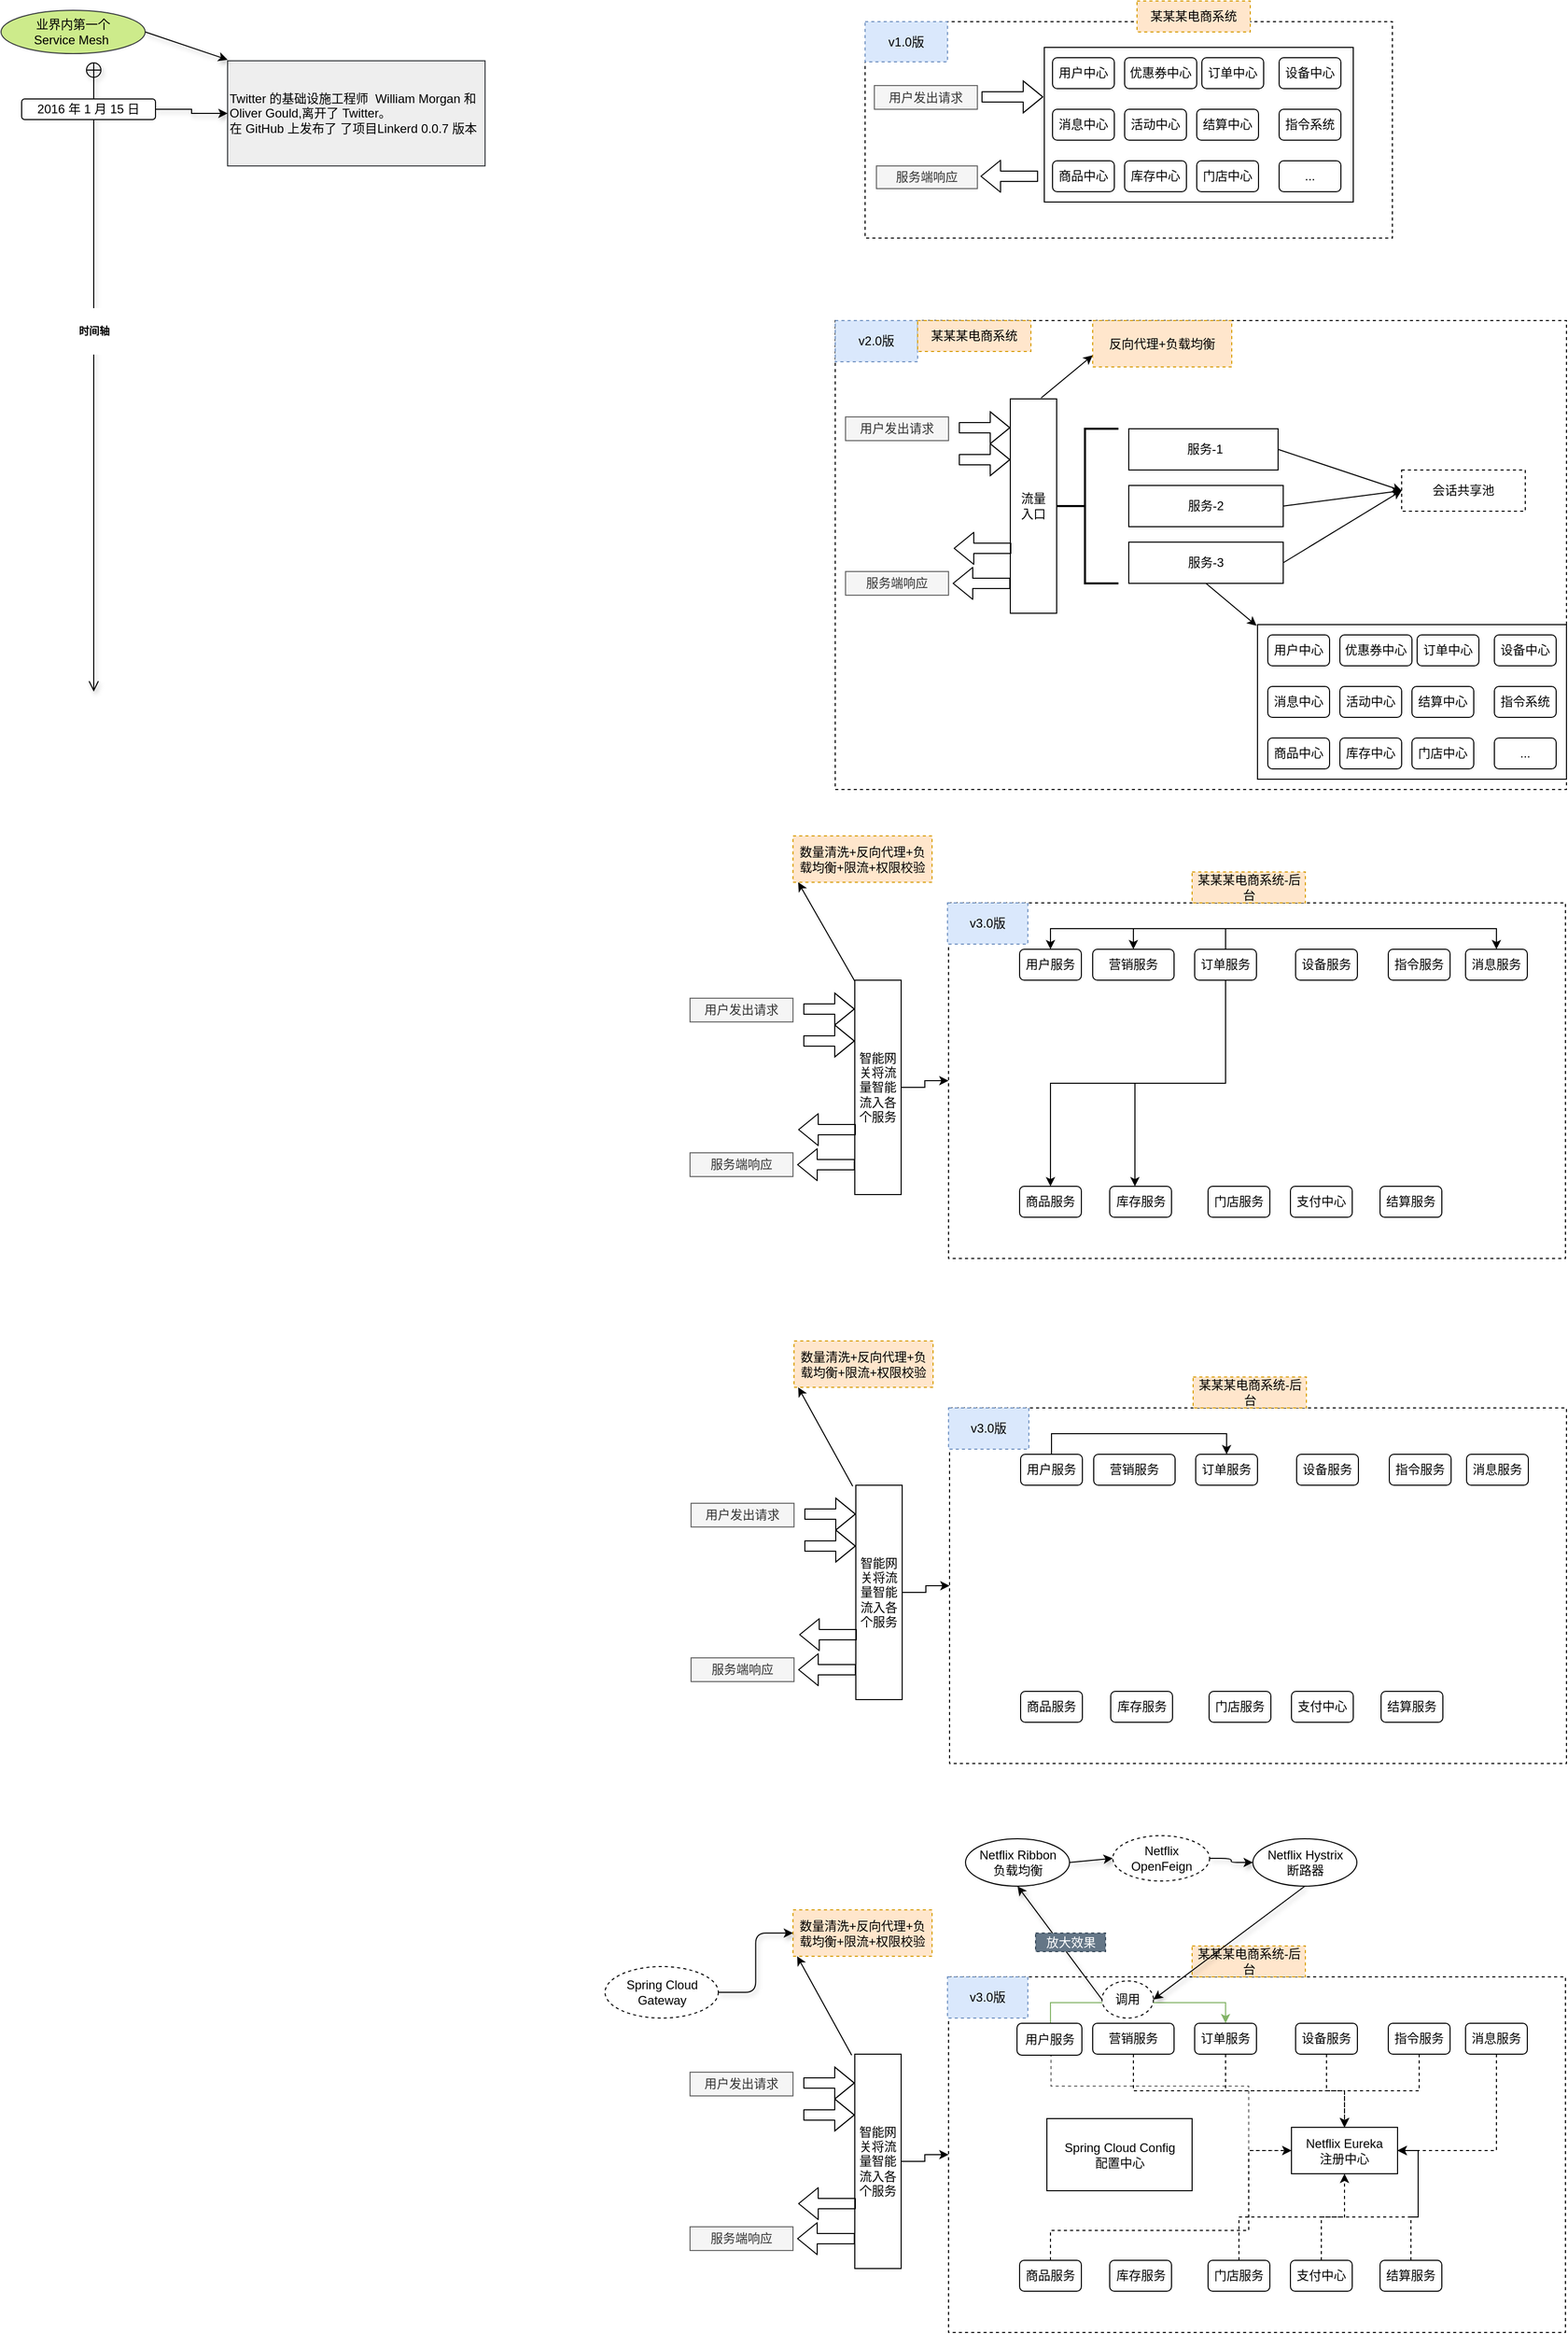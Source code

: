 <mxfile version="10.8.7" type="github"><diagram id="asRTKqdjKXouexTTnZNi" name="Page-1"><mxGraphModel dx="2162" dy="776" grid="1" gridSize="10" guides="1" tooltips="1" connect="1" arrows="1" fold="1" page="1" pageScale="1" pageWidth="827" pageHeight="1169" math="0" shadow="0"><root><mxCell id="0"/><mxCell id="1" parent="0"/><mxCell id="nvQcci1nYq-k1GDiDr36-81" value="" style="rounded=0;whiteSpace=wrap;html=1;dashed=1;" parent="1" vertex="1"><mxGeometry x="120" y="875" width="599" height="345" as="geometry"/></mxCell><mxCell id="nvQcci1nYq-k1GDiDr36-45" value="" style="rounded=0;whiteSpace=wrap;html=1;dashed=1;" parent="1" vertex="1"><mxGeometry x="10" y="310" width="710" height="455" as="geometry"/></mxCell><mxCell id="nvQcci1nYq-k1GDiDr36-41" value="" style="rounded=0;whiteSpace=wrap;html=1;dashed=1;" parent="1" vertex="1"><mxGeometry x="39" y="20" width="512" height="210" as="geometry"/></mxCell><mxCell id="DJ6tr1pTwJDCxj9lopBI-1" value="" style="rounded=0;whiteSpace=wrap;html=1;" parent="1" vertex="1"><mxGeometry x="420" y="605" width="300" height="150" as="geometry"/></mxCell><mxCell id="DJ6tr1pTwJDCxj9lopBI-2" value="用户中心" style="rounded=1;whiteSpace=wrap;html=1;" parent="1" vertex="1"><mxGeometry x="430" y="615" width="60" height="30" as="geometry"/></mxCell><mxCell id="DJ6tr1pTwJDCxj9lopBI-3" value="优惠券中心" style="rounded=1;whiteSpace=wrap;html=1;" parent="1" vertex="1"><mxGeometry x="500" y="615" width="70" height="30" as="geometry"/></mxCell><mxCell id="DJ6tr1pTwJDCxj9lopBI-4" value="消息中心" style="rounded=1;whiteSpace=wrap;html=1;" parent="1" vertex="1"><mxGeometry x="430" y="665" width="60" height="30" as="geometry"/></mxCell><mxCell id="DJ6tr1pTwJDCxj9lopBI-5" value="活动中心" style="rounded=1;whiteSpace=wrap;html=1;" parent="1" vertex="1"><mxGeometry x="500" y="665" width="60" height="30" as="geometry"/></mxCell><mxCell id="DJ6tr1pTwJDCxj9lopBI-6" value="商品中心" style="rounded=1;whiteSpace=wrap;html=1;" parent="1" vertex="1"><mxGeometry x="430" y="715" width="60" height="30" as="geometry"/></mxCell><mxCell id="DJ6tr1pTwJDCxj9lopBI-7" value="库存中心" style="rounded=1;whiteSpace=wrap;html=1;" parent="1" vertex="1"><mxGeometry x="500" y="715" width="60" height="30" as="geometry"/></mxCell><mxCell id="DJ6tr1pTwJDCxj9lopBI-8" value="订单中心" style="rounded=1;whiteSpace=wrap;html=1;" parent="1" vertex="1"><mxGeometry x="575" y="615" width="60" height="30" as="geometry"/></mxCell><mxCell id="DJ6tr1pTwJDCxj9lopBI-9" value="结算中心" style="rounded=1;whiteSpace=wrap;html=1;" parent="1" vertex="1"><mxGeometry x="570" y="665" width="60" height="30" as="geometry"/></mxCell><mxCell id="DJ6tr1pTwJDCxj9lopBI-10" value="门店中心" style="rounded=1;whiteSpace=wrap;html=1;" parent="1" vertex="1"><mxGeometry x="570" y="715" width="60" height="30" as="geometry"/></mxCell><mxCell id="DJ6tr1pTwJDCxj9lopBI-11" value="设备中心" style="rounded=1;whiteSpace=wrap;html=1;" parent="1" vertex="1"><mxGeometry x="650" y="615" width="60" height="30" as="geometry"/></mxCell><mxCell id="DJ6tr1pTwJDCxj9lopBI-12" value="指令系统" style="rounded=1;whiteSpace=wrap;html=1;" parent="1" vertex="1"><mxGeometry x="650" y="665" width="60" height="30" as="geometry"/></mxCell><mxCell id="DJ6tr1pTwJDCxj9lopBI-13" value="..." style="rounded=1;whiteSpace=wrap;html=1;" parent="1" vertex="1"><mxGeometry x="650" y="715" width="60" height="30" as="geometry"/></mxCell><mxCell id="DJ6tr1pTwJDCxj9lopBI-14" value="&amp;nbsp;服务-1" style="rounded=0;whiteSpace=wrap;html=1;" parent="1" vertex="1"><mxGeometry x="295" y="415" width="145" height="40" as="geometry"/></mxCell><mxCell id="DJ6tr1pTwJDCxj9lopBI-15" value="&lt;span&gt;服务-2&lt;/span&gt;" style="rounded=0;whiteSpace=wrap;html=1;" parent="1" vertex="1"><mxGeometry x="295" y="470" width="150" height="40" as="geometry"/></mxCell><mxCell id="DJ6tr1pTwJDCxj9lopBI-16" value="" style="strokeWidth=2;html=1;shape=mxgraph.flowchart.annotation_2;align=left;pointerEvents=1" parent="1" vertex="1"><mxGeometry x="220" y="415" width="65" height="150" as="geometry"/></mxCell><mxCell id="DJ6tr1pTwJDCxj9lopBI-17" value="服务-3" style="rounded=0;whiteSpace=wrap;html=1;" parent="1" vertex="1"><mxGeometry x="295" y="525" width="150" height="40" as="geometry"/></mxCell><mxCell id="DJ6tr1pTwJDCxj9lopBI-21" value="" style="endArrow=classic;html=1;exitX=0.5;exitY=1;exitDx=0;exitDy=0;entryX=-0.003;entryY=0.007;entryDx=0;entryDy=0;entryPerimeter=0;" parent="1" source="DJ6tr1pTwJDCxj9lopBI-17" target="DJ6tr1pTwJDCxj9lopBI-1" edge="1"><mxGeometry width="50" height="50" relative="1" as="geometry"><mxPoint x="490" y="445" as="sourcePoint"/><mxPoint x="540" y="395" as="targetPoint"/></mxGeometry></mxCell><mxCell id="nvQcci1nYq-k1GDiDr36-1" value="&lt;span&gt;流量&lt;br&gt;入口&lt;br&gt;&lt;/span&gt;" style="rounded=0;whiteSpace=wrap;html=1;" parent="1" vertex="1"><mxGeometry x="180" y="386" width="45" height="208" as="geometry"/></mxCell><mxCell id="nvQcci1nYq-k1GDiDr36-9" value="" style="shape=flexArrow;endArrow=classic;html=1;" parent="1" edge="1"><mxGeometry width="50" height="50" relative="1" as="geometry"><mxPoint x="130" y="414" as="sourcePoint"/><mxPoint x="180" y="414" as="targetPoint"/><Array as="points"><mxPoint x="160" y="414"/></Array></mxGeometry></mxCell><mxCell id="nvQcci1nYq-k1GDiDr36-10" value="" style="shape=flexArrow;endArrow=classic;html=1;" parent="1" edge="1"><mxGeometry width="50" height="50" relative="1" as="geometry"><mxPoint x="130" y="445" as="sourcePoint"/><mxPoint x="180" y="445" as="targetPoint"/><Array as="points"><mxPoint x="160" y="445"/></Array></mxGeometry></mxCell><mxCell id="nvQcci1nYq-k1GDiDr36-13" value="用户发出请求" style="text;html=1;strokeColor=#666666;fillColor=#f5f5f5;align=center;verticalAlign=middle;whiteSpace=wrap;rounded=0;fontColor=#333333;" parent="1" vertex="1"><mxGeometry x="20" y="403.5" width="100" height="23" as="geometry"/></mxCell><mxCell id="nvQcci1nYq-k1GDiDr36-15" value="反向代理+负载均衡" style="text;html=1;strokeColor=#d79b00;fillColor=#ffe6cc;align=center;verticalAlign=middle;whiteSpace=wrap;rounded=0;dashed=1;" parent="1" vertex="1"><mxGeometry x="260" y="310" width="135" height="45" as="geometry"/></mxCell><mxCell id="nvQcci1nYq-k1GDiDr36-16" value="" style="endArrow=classic;html=1;entryX=0;entryY=0.75;entryDx=0;entryDy=0;" parent="1" target="nvQcci1nYq-k1GDiDr36-15" edge="1"><mxGeometry width="50" height="50" relative="1" as="geometry"><mxPoint x="210" y="385" as="sourcePoint"/><mxPoint x="410" y="615" as="targetPoint"/><Array as="points"><mxPoint x="210" y="385"/></Array></mxGeometry></mxCell><mxCell id="nvQcci1nYq-k1GDiDr36-17" value="会话共享池" style="rounded=0;whiteSpace=wrap;html=1;dashed=1;" parent="1" vertex="1"><mxGeometry x="560" y="455" width="120" height="40" as="geometry"/></mxCell><mxCell id="nvQcci1nYq-k1GDiDr36-18" value="" style="endArrow=classic;html=1;exitX=1;exitY=0.5;exitDx=0;exitDy=0;entryX=0;entryY=0.5;entryDx=0;entryDy=0;" parent="1" source="DJ6tr1pTwJDCxj9lopBI-14" target="nvQcci1nYq-k1GDiDr36-17" edge="1"><mxGeometry width="50" height="50" relative="1" as="geometry"><mxPoint x="650" y="555" as="sourcePoint"/><mxPoint x="700" y="505" as="targetPoint"/></mxGeometry></mxCell><mxCell id="nvQcci1nYq-k1GDiDr36-19" value="" style="endArrow=classic;html=1;exitX=1;exitY=0.5;exitDx=0;exitDy=0;entryX=0;entryY=0.5;entryDx=0;entryDy=0;" parent="1" source="DJ6tr1pTwJDCxj9lopBI-15" target="nvQcci1nYq-k1GDiDr36-17" edge="1"><mxGeometry width="50" height="50" relative="1" as="geometry"><mxPoint x="610" y="775" as="sourcePoint"/><mxPoint x="660" y="725" as="targetPoint"/></mxGeometry></mxCell><mxCell id="nvQcci1nYq-k1GDiDr36-20" value="" style="endArrow=classic;html=1;exitX=1;exitY=0.5;exitDx=0;exitDy=0;entryX=0;entryY=0.5;entryDx=0;entryDy=0;" parent="1" source="DJ6tr1pTwJDCxj9lopBI-17" target="nvQcci1nYq-k1GDiDr36-17" edge="1"><mxGeometry width="50" height="50" relative="1" as="geometry"><mxPoint x="455" y="500" as="sourcePoint"/><mxPoint x="630" y="615" as="targetPoint"/></mxGeometry></mxCell><mxCell id="nvQcci1nYq-k1GDiDr36-22" value="" style="rounded=0;whiteSpace=wrap;html=1;" parent="1" vertex="1"><mxGeometry x="213" y="45" width="300" height="150" as="geometry"/></mxCell><mxCell id="nvQcci1nYq-k1GDiDr36-23" value="用户中心" style="rounded=1;whiteSpace=wrap;html=1;" parent="1" vertex="1"><mxGeometry x="221" y="55" width="60" height="30" as="geometry"/></mxCell><mxCell id="nvQcci1nYq-k1GDiDr36-24" value="优惠券中心" style="rounded=1;whiteSpace=wrap;html=1;" parent="1" vertex="1"><mxGeometry x="291" y="55" width="70" height="30" as="geometry"/></mxCell><mxCell id="nvQcci1nYq-k1GDiDr36-25" value="消息中心" style="rounded=1;whiteSpace=wrap;html=1;" parent="1" vertex="1"><mxGeometry x="221" y="105" width="60" height="30" as="geometry"/></mxCell><mxCell id="nvQcci1nYq-k1GDiDr36-26" value="活动中心" style="rounded=1;whiteSpace=wrap;html=1;" parent="1" vertex="1"><mxGeometry x="291" y="105" width="60" height="30" as="geometry"/></mxCell><mxCell id="nvQcci1nYq-k1GDiDr36-27" value="商品中心" style="rounded=1;whiteSpace=wrap;html=1;" parent="1" vertex="1"><mxGeometry x="221" y="155" width="60" height="30" as="geometry"/></mxCell><mxCell id="nvQcci1nYq-k1GDiDr36-28" value="库存中心" style="rounded=1;whiteSpace=wrap;html=1;" parent="1" vertex="1"><mxGeometry x="291" y="155" width="60" height="30" as="geometry"/></mxCell><mxCell id="nvQcci1nYq-k1GDiDr36-29" value="订单中心" style="rounded=1;whiteSpace=wrap;html=1;" parent="1" vertex="1"><mxGeometry x="366" y="55" width="60" height="30" as="geometry"/></mxCell><mxCell id="nvQcci1nYq-k1GDiDr36-30" value="结算中心" style="rounded=1;whiteSpace=wrap;html=1;" parent="1" vertex="1"><mxGeometry x="361" y="105" width="60" height="30" as="geometry"/></mxCell><mxCell id="nvQcci1nYq-k1GDiDr36-31" value="门店中心" style="rounded=1;whiteSpace=wrap;html=1;" parent="1" vertex="1"><mxGeometry x="361" y="155" width="60" height="30" as="geometry"/></mxCell><mxCell id="nvQcci1nYq-k1GDiDr36-32" value="设备中心" style="rounded=1;whiteSpace=wrap;html=1;" parent="1" vertex="1"><mxGeometry x="441" y="55" width="60" height="30" as="geometry"/></mxCell><mxCell id="nvQcci1nYq-k1GDiDr36-33" value="指令系统" style="rounded=1;whiteSpace=wrap;html=1;" parent="1" vertex="1"><mxGeometry x="441" y="105" width="60" height="30" as="geometry"/></mxCell><mxCell id="nvQcci1nYq-k1GDiDr36-34" value="..." style="rounded=1;whiteSpace=wrap;html=1;" parent="1" vertex="1"><mxGeometry x="441" y="155" width="60" height="30" as="geometry"/></mxCell><mxCell id="nvQcci1nYq-k1GDiDr36-35" value="某某某电商系统" style="text;html=1;strokeColor=#d79b00;fillColor=#ffe6cc;align=center;verticalAlign=middle;whiteSpace=wrap;rounded=0;dashed=1;" parent="1" vertex="1"><mxGeometry x="303" width="110" height="30" as="geometry"/></mxCell><mxCell id="nvQcci1nYq-k1GDiDr36-38" value="" style="shape=flexArrow;endArrow=classic;html=1;" parent="1" edge="1"><mxGeometry width="50" height="50" relative="1" as="geometry"><mxPoint x="152" y="93" as="sourcePoint"/><mxPoint x="212" y="93" as="targetPoint"/><Array as="points"><mxPoint x="214.5" y="93"/><mxPoint x="179.5" y="93"/></Array></mxGeometry></mxCell><mxCell id="nvQcci1nYq-k1GDiDr36-39" value="用户发出请求" style="text;html=1;strokeColor=#666666;fillColor=#f5f5f5;align=center;verticalAlign=middle;whiteSpace=wrap;rounded=0;fontColor=#333333;" parent="1" vertex="1"><mxGeometry x="48" y="82" width="100" height="23" as="geometry"/></mxCell><mxCell id="nvQcci1nYq-k1GDiDr36-40" value="v1.0版" style="text;html=1;strokeColor=#6c8ebf;fillColor=#dae8fc;align=center;verticalAlign=middle;whiteSpace=wrap;rounded=0;dashed=1;" parent="1" vertex="1"><mxGeometry x="39" y="20" width="80" height="39" as="geometry"/></mxCell><mxCell id="nvQcci1nYq-k1GDiDr36-42" value="服务端响应" style="text;html=1;strokeColor=#666666;fillColor=#f5f5f5;align=center;verticalAlign=middle;whiteSpace=wrap;rounded=0;fontColor=#333333;" parent="1" vertex="1"><mxGeometry x="50" y="160" width="98" height="22" as="geometry"/></mxCell><mxCell id="nvQcci1nYq-k1GDiDr36-44" value="" style="shape=flexArrow;endArrow=classic;html=1;exitX=0.003;exitY=0.833;exitDx=0;exitDy=0;exitPerimeter=0;" parent="1" edge="1"><mxGeometry width="50" height="50" relative="1" as="geometry"><mxPoint x="207" y="170" as="sourcePoint"/><mxPoint x="151" y="170" as="targetPoint"/></mxGeometry></mxCell><mxCell id="nvQcci1nYq-k1GDiDr36-46" value="服务端响应" style="text;html=1;strokeColor=#666666;fillColor=#f5f5f5;align=center;verticalAlign=middle;whiteSpace=wrap;rounded=0;fontColor=#333333;" parent="1" vertex="1"><mxGeometry x="20" y="553.5" width="100" height="23" as="geometry"/></mxCell><mxCell id="nvQcci1nYq-k1GDiDr36-47" value="" style="shape=flexArrow;endArrow=classic;html=1;exitX=0.003;exitY=0.833;exitDx=0;exitDy=0;exitPerimeter=0;" parent="1" edge="1"><mxGeometry width="50" height="50" relative="1" as="geometry"><mxPoint x="180" y="565" as="sourcePoint"/><mxPoint x="124" y="565" as="targetPoint"/></mxGeometry></mxCell><mxCell id="nvQcci1nYq-k1GDiDr36-49" value="" style="shape=flexArrow;endArrow=classic;html=1;exitX=0.003;exitY=0.833;exitDx=0;exitDy=0;exitPerimeter=0;" parent="1" edge="1"><mxGeometry width="50" height="50" relative="1" as="geometry"><mxPoint x="181" y="531" as="sourcePoint"/><mxPoint x="125" y="531" as="targetPoint"/></mxGeometry></mxCell><mxCell id="nvQcci1nYq-k1GDiDr36-50" value="v2.0版" style="text;html=1;strokeColor=#6c8ebf;fillColor=#dae8fc;align=center;verticalAlign=middle;whiteSpace=wrap;rounded=0;dashed=1;" parent="1" vertex="1"><mxGeometry x="10" y="310" width="80" height="40" as="geometry"/></mxCell><mxCell id="nvQcci1nYq-k1GDiDr36-53" value="某某某电商系统" style="text;html=1;strokeColor=#d79b00;fillColor=#ffe6cc;align=center;verticalAlign=middle;whiteSpace=wrap;rounded=0;dashed=1;" parent="1" vertex="1"><mxGeometry x="90" y="310" width="110" height="30" as="geometry"/></mxCell><mxCell id="nvQcci1nYq-k1GDiDr36-56" value="用户服务" style="rounded=1;whiteSpace=wrap;html=1;" parent="1" vertex="1"><mxGeometry x="189" y="920" width="60" height="30" as="geometry"/></mxCell><mxCell id="nvQcci1nYq-k1GDiDr36-57" value="营销服务" style="rounded=1;whiteSpace=wrap;html=1;" parent="1" vertex="1"><mxGeometry x="260" y="920" width="79" height="30" as="geometry"/></mxCell><mxCell id="nvQcci1nYq-k1GDiDr36-58" value="消息服务" style="rounded=1;whiteSpace=wrap;html=1;" parent="1" vertex="1"><mxGeometry x="622" y="920" width="60" height="30" as="geometry"/></mxCell><mxCell id="nvQcci1nYq-k1GDiDr36-60" value="商品服务" style="rounded=1;whiteSpace=wrap;html=1;" parent="1" vertex="1"><mxGeometry x="189" y="1150" width="60" height="30" as="geometry"/></mxCell><mxCell id="nvQcci1nYq-k1GDiDr36-61" value="库存服务" style="rounded=1;whiteSpace=wrap;html=1;" parent="1" vertex="1"><mxGeometry x="276.5" y="1150" width="60" height="30" as="geometry"/></mxCell><mxCell id="nvQcci1nYq-k1GDiDr36-71" style="edgeStyle=orthogonalEdgeStyle;rounded=0;orthogonalLoop=1;jettySize=auto;html=1;exitX=0.5;exitY=0;exitDx=0;exitDy=0;entryX=0.5;entryY=0;entryDx=0;entryDy=0;" parent="1" source="nvQcci1nYq-k1GDiDr36-62" target="nvQcci1nYq-k1GDiDr36-56" edge="1"><mxGeometry relative="1" as="geometry"/></mxCell><mxCell id="nvQcci1nYq-k1GDiDr36-72" style="edgeStyle=orthogonalEdgeStyle;rounded=0;orthogonalLoop=1;jettySize=auto;html=1;exitX=0.5;exitY=0;exitDx=0;exitDy=0;entryX=0.5;entryY=0;entryDx=0;entryDy=0;" parent="1" source="nvQcci1nYq-k1GDiDr36-62" target="nvQcci1nYq-k1GDiDr36-57" edge="1"><mxGeometry relative="1" as="geometry"/></mxCell><mxCell id="nvQcci1nYq-k1GDiDr36-77" style="edgeStyle=orthogonalEdgeStyle;rounded=0;orthogonalLoop=1;jettySize=auto;html=1;exitX=0.5;exitY=1;exitDx=0;exitDy=0;entryX=0.5;entryY=0;entryDx=0;entryDy=0;exitPerimeter=0;" parent="1" source="nvQcci1nYq-k1GDiDr36-62" target="nvQcci1nYq-k1GDiDr36-60" edge="1"><mxGeometry relative="1" as="geometry"><Array as="points"><mxPoint x="389" y="1050"/><mxPoint x="219" y="1050"/></Array></mxGeometry></mxCell><mxCell id="nvQcci1nYq-k1GDiDr36-78" style="edgeStyle=orthogonalEdgeStyle;rounded=0;orthogonalLoop=1;jettySize=auto;html=1;exitX=0.5;exitY=1;exitDx=0;exitDy=0;entryX=0.408;entryY=0;entryDx=0;entryDy=0;entryPerimeter=0;" parent="1" source="nvQcci1nYq-k1GDiDr36-62" target="nvQcci1nYq-k1GDiDr36-61" edge="1"><mxGeometry relative="1" as="geometry"/></mxCell><mxCell id="nvQcci1nYq-k1GDiDr36-79" style="edgeStyle=orthogonalEdgeStyle;rounded=0;orthogonalLoop=1;jettySize=auto;html=1;entryX=0.5;entryY=0;entryDx=0;entryDy=0;" parent="1" source="nvQcci1nYq-k1GDiDr36-62" target="nvQcci1nYq-k1GDiDr36-58" edge="1"><mxGeometry relative="1" as="geometry"><Array as="points"><mxPoint x="389" y="900"/><mxPoint x="652" y="900"/></Array></mxGeometry></mxCell><mxCell id="nvQcci1nYq-k1GDiDr36-62" value="订单服务" style="rounded=1;whiteSpace=wrap;html=1;" parent="1" vertex="1"><mxGeometry x="359" y="920" width="60" height="30" as="geometry"/></mxCell><mxCell id="nvQcci1nYq-k1GDiDr36-63" value="结算服务" style="rounded=1;whiteSpace=wrap;html=1;" parent="1" vertex="1"><mxGeometry x="539" y="1150" width="60" height="30" as="geometry"/></mxCell><mxCell id="nvQcci1nYq-k1GDiDr36-64" value="门店服务" style="rounded=1;whiteSpace=wrap;html=1;" parent="1" vertex="1"><mxGeometry x="372" y="1150" width="60" height="30" as="geometry"/></mxCell><mxCell id="nvQcci1nYq-k1GDiDr36-65" value="设备服务" style="rounded=1;whiteSpace=wrap;html=1;" parent="1" vertex="1"><mxGeometry x="457" y="920" width="60" height="30" as="geometry"/></mxCell><mxCell id="nvQcci1nYq-k1GDiDr36-66" value="指令服务" style="rounded=1;whiteSpace=wrap;html=1;" parent="1" vertex="1"><mxGeometry x="547" y="920" width="60" height="30" as="geometry"/></mxCell><mxCell id="nvQcci1nYq-k1GDiDr36-76" value="支付中心" style="rounded=1;whiteSpace=wrap;html=1;" parent="1" vertex="1"><mxGeometry x="452" y="1150" width="60" height="30" as="geometry"/></mxCell><mxCell id="nvQcci1nYq-k1GDiDr36-82" value="v3.0版" style="text;html=1;strokeColor=#6c8ebf;fillColor=#dae8fc;align=center;verticalAlign=middle;whiteSpace=wrap;rounded=0;dashed=1;" parent="1" vertex="1"><mxGeometry x="119" y="875" width="78" height="40" as="geometry"/></mxCell><mxCell id="nvQcci1nYq-k1GDiDr36-83" value="某某某电商系统-后台" style="text;html=1;strokeColor=#d79b00;fillColor=#ffe6cc;align=center;verticalAlign=middle;whiteSpace=wrap;rounded=0;dashed=1;" parent="1" vertex="1"><mxGeometry x="356.5" y="845" width="110" height="30" as="geometry"/></mxCell><mxCell id="nvQcci1nYq-k1GDiDr36-95" style="edgeStyle=orthogonalEdgeStyle;rounded=0;orthogonalLoop=1;jettySize=auto;html=1;exitX=1;exitY=0.5;exitDx=0;exitDy=0;entryX=0;entryY=0.5;entryDx=0;entryDy=0;" parent="1" source="nvQcci1nYq-k1GDiDr36-86" target="nvQcci1nYq-k1GDiDr36-81" edge="1"><mxGeometry relative="1" as="geometry"/></mxCell><mxCell id="nvQcci1nYq-k1GDiDr36-86" value="&lt;span&gt;智能网关将流量智能流入各个服务&lt;br&gt;&lt;/span&gt;" style="rounded=0;whiteSpace=wrap;html=1;" parent="1" vertex="1"><mxGeometry x="29" y="950" width="45" height="208" as="geometry"/></mxCell><mxCell id="nvQcci1nYq-k1GDiDr36-87" value="" style="shape=flexArrow;endArrow=classic;html=1;" parent="1" edge="1"><mxGeometry width="50" height="50" relative="1" as="geometry"><mxPoint x="-21" y="978" as="sourcePoint"/><mxPoint x="29" y="978" as="targetPoint"/><Array as="points"><mxPoint x="9" y="978"/></Array></mxGeometry></mxCell><mxCell id="nvQcci1nYq-k1GDiDr36-88" value="" style="shape=flexArrow;endArrow=classic;html=1;" parent="1" edge="1"><mxGeometry width="50" height="50" relative="1" as="geometry"><mxPoint x="-21" y="1009" as="sourcePoint"/><mxPoint x="29" y="1009" as="targetPoint"/><Array as="points"><mxPoint x="9" y="1009"/></Array></mxGeometry></mxCell><mxCell id="nvQcci1nYq-k1GDiDr36-89" value="用户发出请求" style="text;html=1;strokeColor=#666666;fillColor=#f5f5f5;align=center;verticalAlign=middle;whiteSpace=wrap;rounded=0;fontColor=#333333;" parent="1" vertex="1"><mxGeometry x="-131" y="967.5" width="100" height="23" as="geometry"/></mxCell><mxCell id="nvQcci1nYq-k1GDiDr36-90" value="数量清洗+反向代理+负载均衡+限流+权限校验" style="text;html=1;strokeColor=#d79b00;fillColor=#ffe6cc;align=center;verticalAlign=middle;whiteSpace=wrap;rounded=0;dashed=1;" parent="1" vertex="1"><mxGeometry x="-31" y="810" width="135" height="45" as="geometry"/></mxCell><mxCell id="nvQcci1nYq-k1GDiDr36-92" value="服务端响应" style="text;html=1;strokeColor=#666666;fillColor=#f5f5f5;align=center;verticalAlign=middle;whiteSpace=wrap;rounded=0;fontColor=#333333;" parent="1" vertex="1"><mxGeometry x="-131" y="1117.5" width="100" height="23" as="geometry"/></mxCell><mxCell id="nvQcci1nYq-k1GDiDr36-93" value="" style="shape=flexArrow;endArrow=classic;html=1;exitX=0.003;exitY=0.833;exitDx=0;exitDy=0;exitPerimeter=0;" parent="1" edge="1"><mxGeometry width="50" height="50" relative="1" as="geometry"><mxPoint x="29" y="1129" as="sourcePoint"/><mxPoint x="-27" y="1129" as="targetPoint"/></mxGeometry></mxCell><mxCell id="nvQcci1nYq-k1GDiDr36-94" value="" style="shape=flexArrow;endArrow=classic;html=1;exitX=0.003;exitY=0.833;exitDx=0;exitDy=0;exitPerimeter=0;" parent="1" edge="1"><mxGeometry width="50" height="50" relative="1" as="geometry"><mxPoint x="30" y="1095" as="sourcePoint"/><mxPoint x="-26" y="1095" as="targetPoint"/></mxGeometry></mxCell><mxCell id="nvQcci1nYq-k1GDiDr36-96" value="" style="rounded=0;whiteSpace=wrap;html=1;dashed=1;" parent="1" vertex="1"><mxGeometry x="121" y="1365" width="599" height="345" as="geometry"/></mxCell><mxCell id="nvQcci1nYq-k1GDiDr36-130" style="edgeStyle=orthogonalEdgeStyle;rounded=0;orthogonalLoop=1;jettySize=auto;html=1;entryX=0.5;entryY=0;entryDx=0;entryDy=0;" parent="1" source="nvQcci1nYq-k1GDiDr36-97" target="nvQcci1nYq-k1GDiDr36-107" edge="1"><mxGeometry relative="1" as="geometry"><Array as="points"><mxPoint x="220" y="1390"/><mxPoint x="390" y="1390"/></Array></mxGeometry></mxCell><mxCell id="nvQcci1nYq-k1GDiDr36-97" value="用户服务" style="rounded=1;whiteSpace=wrap;html=1;" parent="1" vertex="1"><mxGeometry x="190" y="1410" width="60" height="30" as="geometry"/></mxCell><mxCell id="nvQcci1nYq-k1GDiDr36-98" value="营销服务" style="rounded=1;whiteSpace=wrap;html=1;" parent="1" vertex="1"><mxGeometry x="261" y="1410" width="79" height="30" as="geometry"/></mxCell><mxCell id="nvQcci1nYq-k1GDiDr36-99" value="消息服务" style="rounded=1;whiteSpace=wrap;html=1;" parent="1" vertex="1"><mxGeometry x="623" y="1410" width="60" height="30" as="geometry"/></mxCell><mxCell id="nvQcci1nYq-k1GDiDr36-100" value="商品服务" style="rounded=1;whiteSpace=wrap;html=1;" parent="1" vertex="1"><mxGeometry x="190" y="1640" width="60" height="30" as="geometry"/></mxCell><mxCell id="nvQcci1nYq-k1GDiDr36-101" value="库存服务" style="rounded=1;whiteSpace=wrap;html=1;" parent="1" vertex="1"><mxGeometry x="277.5" y="1640" width="60" height="30" as="geometry"/></mxCell><mxCell id="nvQcci1nYq-k1GDiDr36-107" value="订单服务" style="rounded=1;whiteSpace=wrap;html=1;" parent="1" vertex="1"><mxGeometry x="360" y="1410" width="60" height="30" as="geometry"/></mxCell><mxCell id="nvQcci1nYq-k1GDiDr36-108" value="结算服务" style="rounded=1;whiteSpace=wrap;html=1;" parent="1" vertex="1"><mxGeometry x="540" y="1640" width="60" height="30" as="geometry"/></mxCell><mxCell id="nvQcci1nYq-k1GDiDr36-109" value="门店服务" style="rounded=1;whiteSpace=wrap;html=1;" parent="1" vertex="1"><mxGeometry x="373" y="1640" width="60" height="30" as="geometry"/></mxCell><mxCell id="nvQcci1nYq-k1GDiDr36-110" value="设备服务" style="rounded=1;whiteSpace=wrap;html=1;" parent="1" vertex="1"><mxGeometry x="458" y="1410" width="60" height="30" as="geometry"/></mxCell><mxCell id="nvQcci1nYq-k1GDiDr36-111" value="指令服务" style="rounded=1;whiteSpace=wrap;html=1;" parent="1" vertex="1"><mxGeometry x="548" y="1410" width="60" height="30" as="geometry"/></mxCell><mxCell id="nvQcci1nYq-k1GDiDr36-112" value="支付中心" style="rounded=1;whiteSpace=wrap;html=1;" parent="1" vertex="1"><mxGeometry x="453" y="1640" width="60" height="30" as="geometry"/></mxCell><mxCell id="nvQcci1nYq-k1GDiDr36-113" value="v3.0版" style="text;html=1;strokeColor=#6c8ebf;fillColor=#dae8fc;align=center;verticalAlign=middle;whiteSpace=wrap;rounded=0;dashed=1;" parent="1" vertex="1"><mxGeometry x="120" y="1365" width="78" height="40" as="geometry"/></mxCell><mxCell id="nvQcci1nYq-k1GDiDr36-114" value="某某某电商系统-后台" style="text;html=1;strokeColor=#d79b00;fillColor=#ffe6cc;align=center;verticalAlign=middle;whiteSpace=wrap;rounded=0;dashed=1;" parent="1" vertex="1"><mxGeometry x="357.5" y="1335" width="110" height="30" as="geometry"/></mxCell><mxCell id="nvQcci1nYq-k1GDiDr36-115" style="edgeStyle=orthogonalEdgeStyle;rounded=0;orthogonalLoop=1;jettySize=auto;html=1;exitX=1;exitY=0.5;exitDx=0;exitDy=0;entryX=0;entryY=0.5;entryDx=0;entryDy=0;" parent="1" source="nvQcci1nYq-k1GDiDr36-116" target="nvQcci1nYq-k1GDiDr36-96" edge="1"><mxGeometry relative="1" as="geometry"/></mxCell><mxCell id="nvQcci1nYq-k1GDiDr36-116" value="智能网关将流量智能流入各个服务&lt;span&gt;&lt;br&gt;&lt;/span&gt;" style="rounded=0;whiteSpace=wrap;html=1;" parent="1" vertex="1"><mxGeometry x="30" y="1440" width="45" height="208" as="geometry"/></mxCell><mxCell id="nvQcci1nYq-k1GDiDr36-117" value="" style="shape=flexArrow;endArrow=classic;html=1;" parent="1" edge="1"><mxGeometry width="50" height="50" relative="1" as="geometry"><mxPoint x="-20" y="1468" as="sourcePoint"/><mxPoint x="30" y="1468" as="targetPoint"/><Array as="points"><mxPoint x="10" y="1468"/></Array></mxGeometry></mxCell><mxCell id="nvQcci1nYq-k1GDiDr36-118" value="" style="shape=flexArrow;endArrow=classic;html=1;" parent="1" edge="1"><mxGeometry width="50" height="50" relative="1" as="geometry"><mxPoint x="-20" y="1499" as="sourcePoint"/><mxPoint x="30" y="1499" as="targetPoint"/><Array as="points"><mxPoint x="10" y="1499"/></Array></mxGeometry></mxCell><mxCell id="nvQcci1nYq-k1GDiDr36-119" value="用户发出请求" style="text;html=1;strokeColor=#666666;fillColor=#f5f5f5;align=center;verticalAlign=middle;whiteSpace=wrap;rounded=0;fontColor=#333333;" parent="1" vertex="1"><mxGeometry x="-130" y="1457.5" width="100" height="23" as="geometry"/></mxCell><mxCell id="nvQcci1nYq-k1GDiDr36-120" value="数量清洗+反向代理+负载均衡+限流+权限校验" style="text;html=1;strokeColor=#d79b00;fillColor=#ffe6cc;align=center;verticalAlign=middle;whiteSpace=wrap;rounded=0;dashed=1;" parent="1" vertex="1"><mxGeometry x="-30" y="1300" width="135" height="45" as="geometry"/></mxCell><mxCell id="nvQcci1nYq-k1GDiDr36-122" value="服务端响应" style="text;html=1;strokeColor=#666666;fillColor=#f5f5f5;align=center;verticalAlign=middle;whiteSpace=wrap;rounded=0;fontColor=#333333;" parent="1" vertex="1"><mxGeometry x="-130" y="1607.5" width="100" height="23" as="geometry"/></mxCell><mxCell id="nvQcci1nYq-k1GDiDr36-123" value="" style="shape=flexArrow;endArrow=classic;html=1;exitX=0.003;exitY=0.833;exitDx=0;exitDy=0;exitPerimeter=0;" parent="1" edge="1"><mxGeometry width="50" height="50" relative="1" as="geometry"><mxPoint x="30" y="1619" as="sourcePoint"/><mxPoint x="-26" y="1619" as="targetPoint"/></mxGeometry></mxCell><mxCell id="nvQcci1nYq-k1GDiDr36-124" value="" style="shape=flexArrow;endArrow=classic;html=1;exitX=0.003;exitY=0.833;exitDx=0;exitDy=0;exitPerimeter=0;" parent="1" edge="1"><mxGeometry width="50" height="50" relative="1" as="geometry"><mxPoint x="31" y="1585" as="sourcePoint"/><mxPoint x="-25" y="1585" as="targetPoint"/></mxGeometry></mxCell><mxCell id="nvQcci1nYq-k1GDiDr36-134" value="" style="endArrow=classic;html=1;exitX=0;exitY=0.005;exitDx=0;exitDy=0;exitPerimeter=0;entryX=0.037;entryY=1;entryDx=0;entryDy=0;entryPerimeter=0;" parent="1" source="nvQcci1nYq-k1GDiDr36-86" target="nvQcci1nYq-k1GDiDr36-90" edge="1"><mxGeometry width="50" height="50" relative="1" as="geometry"><mxPoint x="-141" y="920" as="sourcePoint"/><mxPoint x="-91" y="870" as="targetPoint"/></mxGeometry></mxCell><mxCell id="nvQcci1nYq-k1GDiDr36-135" value="" style="endArrow=classic;html=1;exitX=-0.067;exitY=0.005;exitDx=0;exitDy=0;exitPerimeter=0;entryX=0.03;entryY=1;entryDx=0;entryDy=0;entryPerimeter=0;" parent="1" source="nvQcci1nYq-k1GDiDr36-116" target="nvQcci1nYq-k1GDiDr36-120" edge="1"><mxGeometry width="50" height="50" relative="1" as="geometry"><mxPoint x="-100" y="1400" as="sourcePoint"/><mxPoint x="-50" y="1350" as="targetPoint"/></mxGeometry></mxCell><mxCell id="nvQcci1nYq-k1GDiDr36-136" value="" style="rounded=0;whiteSpace=wrap;html=1;dashed=1;" parent="1" vertex="1"><mxGeometry x="120" y="1917" width="599" height="345" as="geometry"/></mxCell><mxCell id="nvQcci1nYq-k1GDiDr36-137" style="edgeStyle=orthogonalEdgeStyle;rounded=0;orthogonalLoop=1;jettySize=auto;html=1;entryX=0.5;entryY=0;entryDx=0;entryDy=0;fillColor=#d5e8d4;strokeColor=#82b366;" parent="1" source="nvQcci1nYq-k1GDiDr36-138" target="nvQcci1nYq-k1GDiDr36-143" edge="1"><mxGeometry relative="1" as="geometry"><Array as="points"><mxPoint x="219" y="1942"/><mxPoint x="389" y="1942"/></Array></mxGeometry></mxCell><mxCell id="e6zEW3nUCnoEplpitFhD-8" style="edgeStyle=orthogonalEdgeStyle;rounded=0;orthogonalLoop=1;jettySize=auto;html=1;exitX=0.5;exitY=1;exitDx=0;exitDy=0;entryX=0;entryY=0.5;entryDx=0;entryDy=0;comic=0;strokeColor=#666666;fillColor=#f5f5f5;dashed=1;" edge="1" parent="1" source="nvQcci1nYq-k1GDiDr36-138" target="e6zEW3nUCnoEplpitFhD-6"><mxGeometry relative="1" as="geometry"><Array as="points"><mxPoint x="219.5" y="2023"/><mxPoint x="411.5" y="2023"/><mxPoint x="411.5" y="2086"/></Array></mxGeometry></mxCell><mxCell id="nvQcci1nYq-k1GDiDr36-138" value="用户服务" style="rounded=1;whiteSpace=wrap;html=1;" parent="1" vertex="1"><mxGeometry x="186.5" y="1962" width="63" height="31" as="geometry"/></mxCell><mxCell id="e6zEW3nUCnoEplpitFhD-10" style="edgeStyle=orthogonalEdgeStyle;rounded=0;orthogonalLoop=1;jettySize=auto;html=1;exitX=0.5;exitY=1;exitDx=0;exitDy=0;dashed=1;" edge="1" parent="1" source="nvQcci1nYq-k1GDiDr36-139" target="e6zEW3nUCnoEplpitFhD-6"><mxGeometry relative="1" as="geometry"/></mxCell><mxCell id="nvQcci1nYq-k1GDiDr36-139" value="营销服务" style="rounded=1;whiteSpace=wrap;html=1;" parent="1" vertex="1"><mxGeometry x="260" y="1962" width="79" height="30" as="geometry"/></mxCell><mxCell id="e6zEW3nUCnoEplpitFhD-15" style="edgeStyle=orthogonalEdgeStyle;rounded=0;orthogonalLoop=1;jettySize=auto;html=1;exitX=0.5;exitY=1;exitDx=0;exitDy=0;entryX=1;entryY=0.5;entryDx=0;entryDy=0;dashed=1;" edge="1" parent="1" source="nvQcci1nYq-k1GDiDr36-140" target="e6zEW3nUCnoEplpitFhD-6"><mxGeometry relative="1" as="geometry"/></mxCell><mxCell id="nvQcci1nYq-k1GDiDr36-140" value="消息服务" style="rounded=1;whiteSpace=wrap;html=1;" parent="1" vertex="1"><mxGeometry x="622" y="1962" width="60" height="30" as="geometry"/></mxCell><mxCell id="e6zEW3nUCnoEplpitFhD-9" style="edgeStyle=orthogonalEdgeStyle;rounded=0;orthogonalLoop=1;jettySize=auto;html=1;dashed=1;" edge="1" parent="1" source="nvQcci1nYq-k1GDiDr36-141" target="e6zEW3nUCnoEplpitFhD-6"><mxGeometry relative="1" as="geometry"><Array as="points"><mxPoint x="219.5" y="2163"/><mxPoint x="411.5" y="2163"/></Array></mxGeometry></mxCell><mxCell id="nvQcci1nYq-k1GDiDr36-141" value="商品服务" style="rounded=1;whiteSpace=wrap;html=1;" parent="1" vertex="1"><mxGeometry x="189" y="2192" width="60" height="30" as="geometry"/></mxCell><mxCell id="nvQcci1nYq-k1GDiDr36-142" value="库存服务" style="rounded=1;whiteSpace=wrap;html=1;" parent="1" vertex="1"><mxGeometry x="276.5" y="2192" width="60" height="30" as="geometry"/></mxCell><mxCell id="e6zEW3nUCnoEplpitFhD-11" style="edgeStyle=orthogonalEdgeStyle;rounded=0;orthogonalLoop=1;jettySize=auto;html=1;exitX=0.5;exitY=1;exitDx=0;exitDy=0;entryX=0.5;entryY=0;entryDx=0;entryDy=0;dashed=1;" edge="1" parent="1" source="nvQcci1nYq-k1GDiDr36-143" target="e6zEW3nUCnoEplpitFhD-6"><mxGeometry relative="1" as="geometry"/></mxCell><mxCell id="nvQcci1nYq-k1GDiDr36-143" value="订单服务" style="rounded=1;whiteSpace=wrap;html=1;" parent="1" vertex="1"><mxGeometry x="359" y="1962" width="60" height="30" as="geometry"/></mxCell><mxCell id="e6zEW3nUCnoEplpitFhD-19" style="edgeStyle=orthogonalEdgeStyle;rounded=0;orthogonalLoop=1;jettySize=auto;html=1;exitX=0.5;exitY=0;exitDx=0;exitDy=0;entryX=1;entryY=0.5;entryDx=0;entryDy=0;dashed=1;" edge="1" parent="1" source="nvQcci1nYq-k1GDiDr36-144" target="e6zEW3nUCnoEplpitFhD-6"><mxGeometry relative="1" as="geometry"/></mxCell><mxCell id="nvQcci1nYq-k1GDiDr36-144" value="结算服务" style="rounded=1;whiteSpace=wrap;html=1;" parent="1" vertex="1"><mxGeometry x="539" y="2192" width="60" height="30" as="geometry"/></mxCell><mxCell id="e6zEW3nUCnoEplpitFhD-16" style="edgeStyle=orthogonalEdgeStyle;rounded=0;orthogonalLoop=1;jettySize=auto;html=1;exitX=0.5;exitY=0;exitDx=0;exitDy=0;entryX=0.5;entryY=1;entryDx=0;entryDy=0;dashed=1;" edge="1" parent="1" source="nvQcci1nYq-k1GDiDr36-145" target="e6zEW3nUCnoEplpitFhD-6"><mxGeometry relative="1" as="geometry"/></mxCell><mxCell id="nvQcci1nYq-k1GDiDr36-145" value="门店服务" style="rounded=1;whiteSpace=wrap;html=1;" parent="1" vertex="1"><mxGeometry x="372" y="2192" width="60" height="30" as="geometry"/></mxCell><mxCell id="e6zEW3nUCnoEplpitFhD-12" style="edgeStyle=orthogonalEdgeStyle;rounded=0;orthogonalLoop=1;jettySize=auto;html=1;exitX=0.5;exitY=1;exitDx=0;exitDy=0;entryX=0.5;entryY=0;entryDx=0;entryDy=0;dashed=1;" edge="1" parent="1" source="nvQcci1nYq-k1GDiDr36-146" target="e6zEW3nUCnoEplpitFhD-6"><mxGeometry relative="1" as="geometry"/></mxCell><mxCell id="nvQcci1nYq-k1GDiDr36-146" value="设备服务" style="rounded=1;whiteSpace=wrap;html=1;" parent="1" vertex="1"><mxGeometry x="457" y="1962" width="60" height="30" as="geometry"/></mxCell><mxCell id="e6zEW3nUCnoEplpitFhD-13" style="edgeStyle=orthogonalEdgeStyle;rounded=0;orthogonalLoop=1;jettySize=auto;html=1;exitX=0.5;exitY=1;exitDx=0;exitDy=0;entryX=0.5;entryY=0;entryDx=0;entryDy=0;dashed=1;" edge="1" parent="1" source="nvQcci1nYq-k1GDiDr36-147" target="e6zEW3nUCnoEplpitFhD-6"><mxGeometry relative="1" as="geometry"/></mxCell><mxCell id="nvQcci1nYq-k1GDiDr36-147" value="指令服务" style="rounded=1;whiteSpace=wrap;html=1;" parent="1" vertex="1"><mxGeometry x="547" y="1962" width="60" height="30" as="geometry"/></mxCell><mxCell id="e6zEW3nUCnoEplpitFhD-17" style="edgeStyle=orthogonalEdgeStyle;rounded=0;orthogonalLoop=1;jettySize=auto;html=1;exitX=0.5;exitY=0;exitDx=0;exitDy=0;entryX=1;entryY=0.5;entryDx=0;entryDy=0;dashed=1;" edge="1" parent="1" source="nvQcci1nYq-k1GDiDr36-148" target="e6zEW3nUCnoEplpitFhD-6"><mxGeometry relative="1" as="geometry"/></mxCell><mxCell id="nvQcci1nYq-k1GDiDr36-148" value="支付中心" style="rounded=1;whiteSpace=wrap;html=1;" parent="1" vertex="1"><mxGeometry x="452" y="2192" width="60" height="30" as="geometry"/></mxCell><mxCell id="nvQcci1nYq-k1GDiDr36-149" value="v3.0版" style="text;html=1;strokeColor=#6c8ebf;fillColor=#dae8fc;align=center;verticalAlign=middle;whiteSpace=wrap;rounded=0;dashed=1;" parent="1" vertex="1"><mxGeometry x="119" y="1917" width="78" height="40" as="geometry"/></mxCell><mxCell id="nvQcci1nYq-k1GDiDr36-150" value="某某某电商系统-后台" style="text;html=1;strokeColor=#d79b00;fillColor=#ffe6cc;align=center;verticalAlign=middle;whiteSpace=wrap;rounded=0;dashed=1;" parent="1" vertex="1"><mxGeometry x="356.5" y="1887" width="110" height="30" as="geometry"/></mxCell><mxCell id="nvQcci1nYq-k1GDiDr36-151" style="edgeStyle=orthogonalEdgeStyle;rounded=0;orthogonalLoop=1;jettySize=auto;html=1;exitX=1;exitY=0.5;exitDx=0;exitDy=0;entryX=0;entryY=0.5;entryDx=0;entryDy=0;" parent="1" source="nvQcci1nYq-k1GDiDr36-152" target="nvQcci1nYq-k1GDiDr36-136" edge="1"><mxGeometry relative="1" as="geometry"/></mxCell><mxCell id="nvQcci1nYq-k1GDiDr36-152" value="智能网关将流量智能流入各个服务&lt;span&gt;&lt;br&gt;&lt;/span&gt;" style="rounded=0;whiteSpace=wrap;html=1;" parent="1" vertex="1"><mxGeometry x="29" y="1992" width="45" height="208" as="geometry"/></mxCell><mxCell id="nvQcci1nYq-k1GDiDr36-153" value="" style="shape=flexArrow;endArrow=classic;html=1;" parent="1" edge="1"><mxGeometry width="50" height="50" relative="1" as="geometry"><mxPoint x="-21" y="2020" as="sourcePoint"/><mxPoint x="29" y="2020" as="targetPoint"/><Array as="points"><mxPoint x="9" y="2020"/></Array></mxGeometry></mxCell><mxCell id="nvQcci1nYq-k1GDiDr36-154" value="" style="shape=flexArrow;endArrow=classic;html=1;" parent="1" edge="1"><mxGeometry width="50" height="50" relative="1" as="geometry"><mxPoint x="-21" y="2051" as="sourcePoint"/><mxPoint x="29" y="2051" as="targetPoint"/><Array as="points"><mxPoint x="9" y="2051"/></Array></mxGeometry></mxCell><mxCell id="nvQcci1nYq-k1GDiDr36-155" value="用户发出请求" style="text;html=1;strokeColor=#666666;fillColor=#f5f5f5;align=center;verticalAlign=middle;whiteSpace=wrap;rounded=0;fontColor=#333333;" parent="1" vertex="1"><mxGeometry x="-131" y="2009.5" width="100" height="23" as="geometry"/></mxCell><mxCell id="nvQcci1nYq-k1GDiDr36-156" value="数量清洗+反向代理+负载均衡+限流+权限校验" style="text;html=1;strokeColor=#d79b00;fillColor=#ffe6cc;align=center;verticalAlign=middle;whiteSpace=wrap;rounded=0;dashed=1;" parent="1" vertex="1"><mxGeometry x="-31" y="1852" width="135" height="45" as="geometry"/></mxCell><mxCell id="nvQcci1nYq-k1GDiDr36-157" value="服务端响应" style="text;html=1;strokeColor=#666666;fillColor=#f5f5f5;align=center;verticalAlign=middle;whiteSpace=wrap;rounded=0;fontColor=#333333;" parent="1" vertex="1"><mxGeometry x="-131" y="2159.5" width="100" height="23" as="geometry"/></mxCell><mxCell id="nvQcci1nYq-k1GDiDr36-158" value="" style="shape=flexArrow;endArrow=classic;html=1;exitX=0.003;exitY=0.833;exitDx=0;exitDy=0;exitPerimeter=0;" parent="1" edge="1"><mxGeometry width="50" height="50" relative="1" as="geometry"><mxPoint x="29" y="2171" as="sourcePoint"/><mxPoint x="-27" y="2171" as="targetPoint"/></mxGeometry></mxCell><mxCell id="nvQcci1nYq-k1GDiDr36-159" value="" style="shape=flexArrow;endArrow=classic;html=1;exitX=0.003;exitY=0.833;exitDx=0;exitDy=0;exitPerimeter=0;" parent="1" edge="1"><mxGeometry width="50" height="50" relative="1" as="geometry"><mxPoint x="30" y="2137" as="sourcePoint"/><mxPoint x="-26" y="2137" as="targetPoint"/></mxGeometry></mxCell><mxCell id="nvQcci1nYq-k1GDiDr36-160" value="" style="endArrow=classic;html=1;exitX=-0.067;exitY=0.005;exitDx=0;exitDy=0;exitPerimeter=0;entryX=0.03;entryY=1;entryDx=0;entryDy=0;entryPerimeter=0;" parent="1" source="nvQcci1nYq-k1GDiDr36-152" target="nvQcci1nYq-k1GDiDr36-156" edge="1"><mxGeometry width="50" height="50" relative="1" as="geometry"><mxPoint x="-101" y="1952" as="sourcePoint"/><mxPoint x="-51" y="1902" as="targetPoint"/></mxGeometry></mxCell><mxCell id="e6zEW3nUCnoEplpitFhD-6" value="Netflix Eureka&lt;br&gt;&lt;span&gt;注册中心&lt;/span&gt;" style="rounded=0;whiteSpace=wrap;html=1;" vertex="1" parent="1"><mxGeometry x="453" y="2063" width="103" height="45" as="geometry"/></mxCell><mxCell id="e6zEW3nUCnoEplpitFhD-20" value="Netflix Ribbon&lt;br&gt;负载均衡&lt;br&gt;" style="ellipse;whiteSpace=wrap;html=1;" vertex="1" parent="1"><mxGeometry x="136.5" y="1783" width="101" height="46" as="geometry"/></mxCell><mxCell id="e6zEW3nUCnoEplpitFhD-21" value="Netflix Hystrix&lt;br&gt;断路器&lt;br&gt;" style="ellipse;whiteSpace=wrap;html=1;" vertex="1" parent="1"><mxGeometry x="415.5" y="1783" width="101" height="46" as="geometry"/></mxCell><mxCell id="e6zEW3nUCnoEplpitFhD-23" value="调用" style="ellipse;whiteSpace=wrap;html=1;dashed=1;" vertex="1" parent="1"><mxGeometry x="269" y="1921" width="50" height="36" as="geometry"/></mxCell><mxCell id="e6zEW3nUCnoEplpitFhD-26" value="" style="endArrow=classic;html=1;shadow=1;exitX=0;exitY=0.5;exitDx=0;exitDy=0;entryX=0.5;entryY=1;entryDx=0;entryDy=0;" edge="1" parent="1" source="e6zEW3nUCnoEplpitFhD-23" target="e6zEW3nUCnoEplpitFhD-20"><mxGeometry width="50" height="50" relative="1" as="geometry"><mxPoint x="266.5" y="1873" as="sourcePoint"/><mxPoint x="316.5" y="1823" as="targetPoint"/></mxGeometry></mxCell><mxCell id="e6zEW3nUCnoEplpitFhD-27" value="" style="endArrow=classic;html=1;shadow=1;exitX=1;exitY=0.5;exitDx=0;exitDy=0;entryX=0;entryY=0.5;entryDx=0;entryDy=0;" edge="1" parent="1" source="e6zEW3nUCnoEplpitFhD-20" target="e6zEW3nUCnoEplpitFhD-37"><mxGeometry width="50" height="50" relative="1" as="geometry"><mxPoint x="256.5" y="1833" as="sourcePoint"/><mxPoint x="286.5" y="1806" as="targetPoint"/></mxGeometry></mxCell><mxCell id="e6zEW3nUCnoEplpitFhD-31" value="放大效果" style="text;html=1;strokeColor=#314354;fillColor=#647687;align=center;verticalAlign=middle;whiteSpace=wrap;rounded=0;dashed=1;fontColor=#ffffff;" vertex="1" parent="1"><mxGeometry x="204.5" y="1874.5" width="68" height="18" as="geometry"/></mxCell><mxCell id="e6zEW3nUCnoEplpitFhD-34" value="" style="endArrow=classic;html=1;shadow=1;exitX=0.5;exitY=1;exitDx=0;exitDy=0;entryX=1;entryY=0.5;entryDx=0;entryDy=0;" edge="1" parent="1" source="e6zEW3nUCnoEplpitFhD-21" target="e6zEW3nUCnoEplpitFhD-23"><mxGeometry width="50" height="50" relative="1" as="geometry"><mxPoint x="516.5" y="1843" as="sourcePoint"/><mxPoint x="566.5" y="1793" as="targetPoint"/></mxGeometry></mxCell><mxCell id="e6zEW3nUCnoEplpitFhD-36" style="edgeStyle=orthogonalEdgeStyle;rounded=1;comic=0;orthogonalLoop=1;jettySize=auto;html=1;entryX=0;entryY=0.5;entryDx=0;entryDy=0;shadow=1;" edge="1" parent="1" source="e6zEW3nUCnoEplpitFhD-35" target="nvQcci1nYq-k1GDiDr36-156"><mxGeometry relative="1" as="geometry"/></mxCell><mxCell id="e6zEW3nUCnoEplpitFhD-35" value="&lt;span&gt;Spring Cloud Gateway&lt;/span&gt;" style="ellipse;whiteSpace=wrap;html=1;dashed=1;" vertex="1" parent="1"><mxGeometry x="-213.5" y="1907" width="110" height="50" as="geometry"/></mxCell><mxCell id="e6zEW3nUCnoEplpitFhD-38" value="" style="edgeStyle=orthogonalEdgeStyle;rounded=1;comic=0;orthogonalLoop=1;jettySize=auto;html=1;shadow=1;" edge="1" parent="1" source="e6zEW3nUCnoEplpitFhD-37" target="e6zEW3nUCnoEplpitFhD-21"><mxGeometry relative="1" as="geometry"/></mxCell><mxCell id="e6zEW3nUCnoEplpitFhD-37" value="Netflix OpenFeign" style="ellipse;whiteSpace=wrap;html=1;dashed=1;" vertex="1" parent="1"><mxGeometry x="279.5" y="1780" width="94" height="44" as="geometry"/></mxCell><mxCell id="e6zEW3nUCnoEplpitFhD-46" value="Spring Cloud Config&lt;br&gt;&lt;span&gt;配置中心&lt;/span&gt;" style="rounded=0;whiteSpace=wrap;html=1;" vertex="1" parent="1"><mxGeometry x="215.5" y="2054.5" width="141" height="70" as="geometry"/></mxCell><mxCell id="e6zEW3nUCnoEplpitFhD-53" value="" style="endArrow=open;startArrow=circlePlus;endFill=0;startFill=0;endSize=8;html=1;shadow=1;" edge="1" parent="1"><mxGeometry width="160" relative="1" as="geometry"><mxPoint x="-710" y="59" as="sourcePoint"/><mxPoint x="-710" y="670" as="targetPoint"/></mxGeometry></mxCell><mxCell id="e6zEW3nUCnoEplpitFhD-56" value="&lt;h5&gt;时间轴&lt;/h5&gt;" style="text;html=1;resizable=0;points=[];align=center;verticalAlign=middle;labelBackgroundColor=#ffffff;" vertex="1" connectable="0" parent="e6zEW3nUCnoEplpitFhD-53"><mxGeometry x="-0.34" y="-2" relative="1" as="geometry"><mxPoint x="2" y="59" as="offset"/></mxGeometry></mxCell><mxCell id="e6zEW3nUCnoEplpitFhD-55" value="" style="shape=image;html=1;verticalAlign=top;verticalLabelPosition=bottom;labelBackgroundColor=#ffffff;imageAspect=0;aspect=fixed;image=https://cdn4.iconfinder.com/data/icons/lgbt-illustrations/112/99-_couple-gay-head-to-head-3-128.png" vertex="1" parent="1"><mxGeometry x="-158.5" y="10" width="105" height="105" as="geometry"/></mxCell><mxCell id="e6zEW3nUCnoEplpitFhD-65" style="edgeStyle=orthogonalEdgeStyle;rounded=0;comic=0;orthogonalLoop=1;jettySize=auto;html=1;entryX=0;entryY=0.5;entryDx=0;entryDy=0;shadow=1;" edge="1" parent="1" source="e6zEW3nUCnoEplpitFhD-58" target="e6zEW3nUCnoEplpitFhD-67"><mxGeometry relative="1" as="geometry"><mxPoint x="-565" y="105" as="targetPoint"/></mxGeometry></mxCell><mxCell id="e6zEW3nUCnoEplpitFhD-58" value="&lt;span&gt;2016 年 1 月 15 日&lt;/span&gt;" style="rounded=1;whiteSpace=wrap;html=1;" vertex="1" parent="1"><mxGeometry x="-780" y="95" width="130" height="20" as="geometry"/></mxCell><mxCell id="e6zEW3nUCnoEplpitFhD-67" value="Twitter 的基础设施工程师&amp;nbsp;&amp;nbsp;William Morgan 和 Oliver Gould,离开了&lt;span&gt;&amp;nbsp;Twitter。&lt;br&gt;&lt;/span&gt;&lt;span&gt;在 GitHub 上发布了 了项目Linkerd 0.0.7 版本&lt;/span&gt;&lt;br&gt;" style="text;html=1;strokeColor=#36393d;fillColor=#eeeeee;align=left;verticalAlign=middle;whiteSpace=wrap;rounded=0;horizontal=1;" vertex="1" parent="1"><mxGeometry x="-580" y="58" width="250" height="102" as="geometry"/></mxCell><mxCell id="e6zEW3nUCnoEplpitFhD-68" value="业界内第一个&lt;span&gt; &lt;br&gt;Service Mesh&amp;nbsp;&lt;/span&gt;" style="ellipse;whiteSpace=wrap;html=1;align=center;fillColor=#cdeb8b;strokeColor=#36393d;" vertex="1" parent="1"><mxGeometry x="-800" y="9" width="140" height="42" as="geometry"/></mxCell><mxCell id="e6zEW3nUCnoEplpitFhD-70" value="" style="endArrow=classic;html=1;shadow=1;exitX=1;exitY=0.5;exitDx=0;exitDy=0;entryX=0;entryY=-0.01;entryDx=0;entryDy=0;entryPerimeter=0;" edge="1" parent="1" source="e6zEW3nUCnoEplpitFhD-68" target="e6zEW3nUCnoEplpitFhD-67"><mxGeometry width="50" height="50" relative="1" as="geometry"><mxPoint x="-450" y="260" as="sourcePoint"/><mxPoint x="-400" y="210" as="targetPoint"/></mxGeometry></mxCell></root></mxGraphModel></diagram></mxfile>